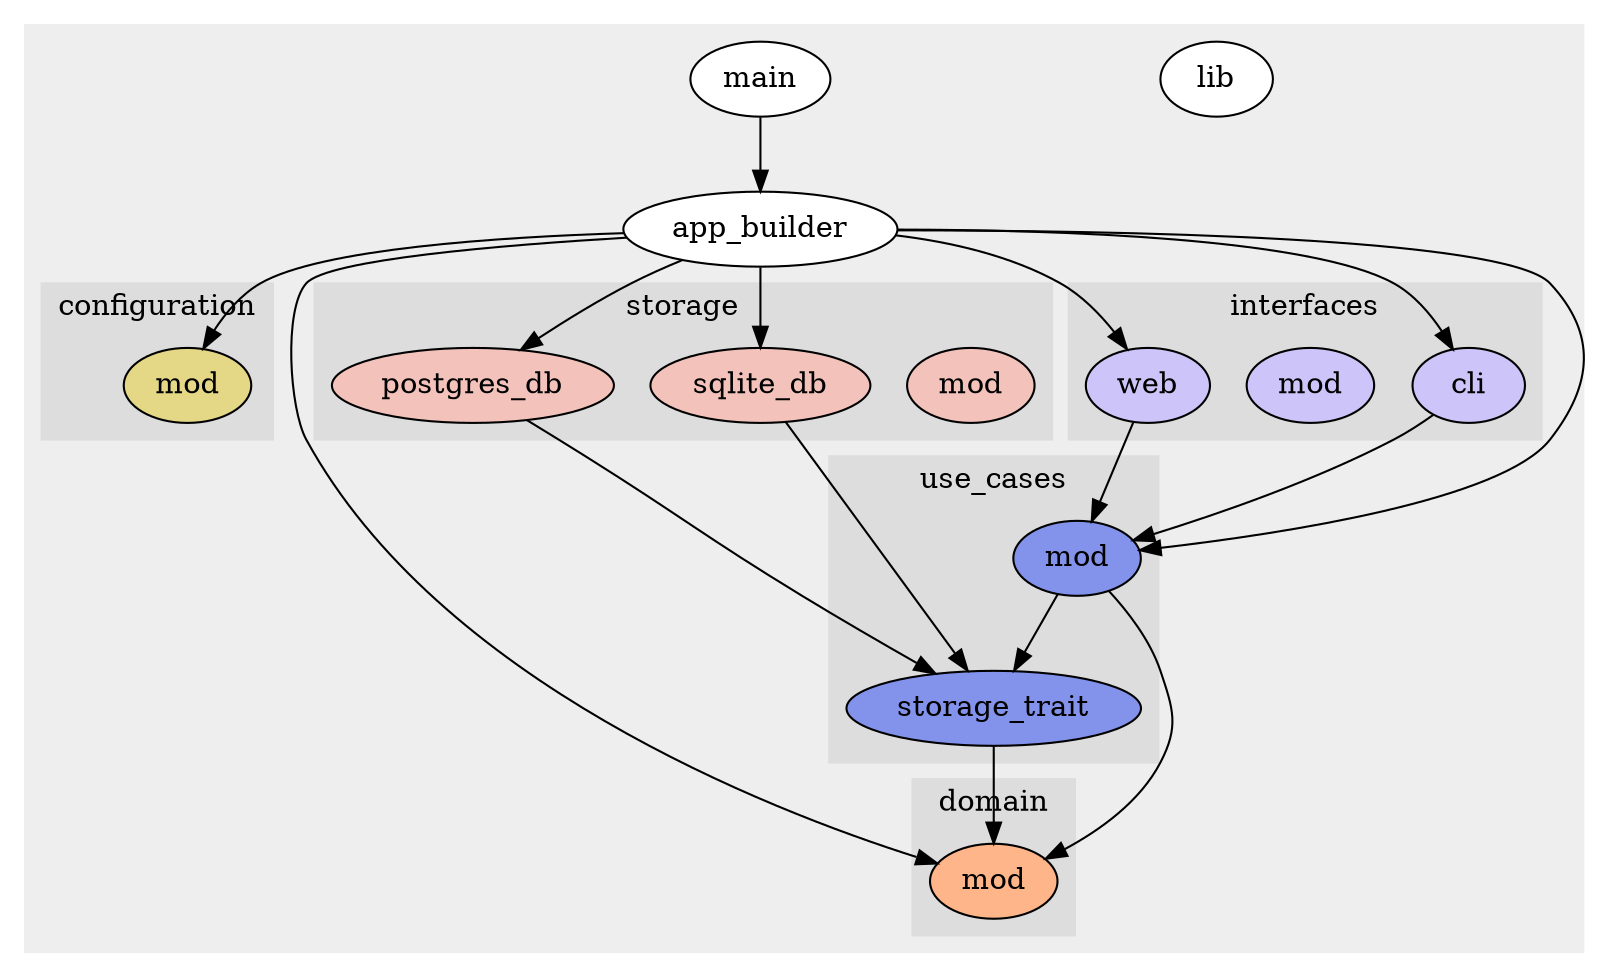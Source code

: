 digraph dependencies {
  subgraph cluster_ {
  label=""
  color="#eeeeee"
  style="filled"
    "::app_builder"[label="app_builder",style="filled",fillcolor="#ffffff"]
    subgraph cluster____configuration {
    label="configuration"
    color="#dddddd"
    style="filled"
      "::configuration::mod"[label="mod",style="filled",fillcolor="#e4d886"]
    }
    subgraph cluster____domain {
    label="domain"
    color="#dddddd"
    style="filled"
      "::domain::mod"[label="mod",style="filled",fillcolor="#fdb589"]
    }
    subgraph cluster____interfaces {
    label="interfaces"
    color="#dddddd"
    style="filled"
      "::interfaces::cli"[label="cli",style="filled",fillcolor="#cdc5f9"]
      "::interfaces::mod"[label="mod",style="filled",fillcolor="#cdc5f9"]
      "::interfaces::web"[label="web",style="filled",fillcolor="#cdc5f9"]
    }
    "::lib"[label="lib",style="filled",fillcolor="#ffffff"]
    "::main"[label="main",style="filled",fillcolor="#ffffff"]
    subgraph cluster____storage {
    label="storage"
    color="#dddddd"
    style="filled"
      "::storage::mod"[label="mod",style="filled",fillcolor="#f3c3bb"]
      "::storage::postgres_db"[label="postgres_db",style="filled",fillcolor="#f3c3bb"]
      "::storage::sqlite_db"[label="sqlite_db",style="filled",fillcolor="#f3c3bb"]
    }
    subgraph cluster____use_cases {
    label="use_cases"
    color="#dddddd"
    style="filled"
      "::use_cases::mod"[label="mod",style="filled",fillcolor="#8393eb"]
      "::use_cases::storage_trait"[label="storage_trait",style="filled",fillcolor="#8393eb"]
    }
  }
"::app_builder" -> "::configuration::mod"
"::app_builder" -> "::domain::mod"
"::app_builder" -> "::interfaces::cli"
"::app_builder" -> "::interfaces::web"
"::app_builder" -> "::storage::postgres_db"
"::app_builder" -> "::storage::sqlite_db"
"::app_builder" -> "::use_cases::mod"
"::interfaces::cli" -> "::use_cases::mod"
"::interfaces::web" -> "::use_cases::mod"
"::main" -> "::app_builder"
"::storage::postgres_db" -> "::use_cases::storage_trait"
"::storage::sqlite_db" -> "::use_cases::storage_trait"
"::use_cases::mod" -> "::domain::mod"
"::use_cases::mod" -> "::use_cases::storage_trait"
"::use_cases::storage_trait" -> "::domain::mod"
}

